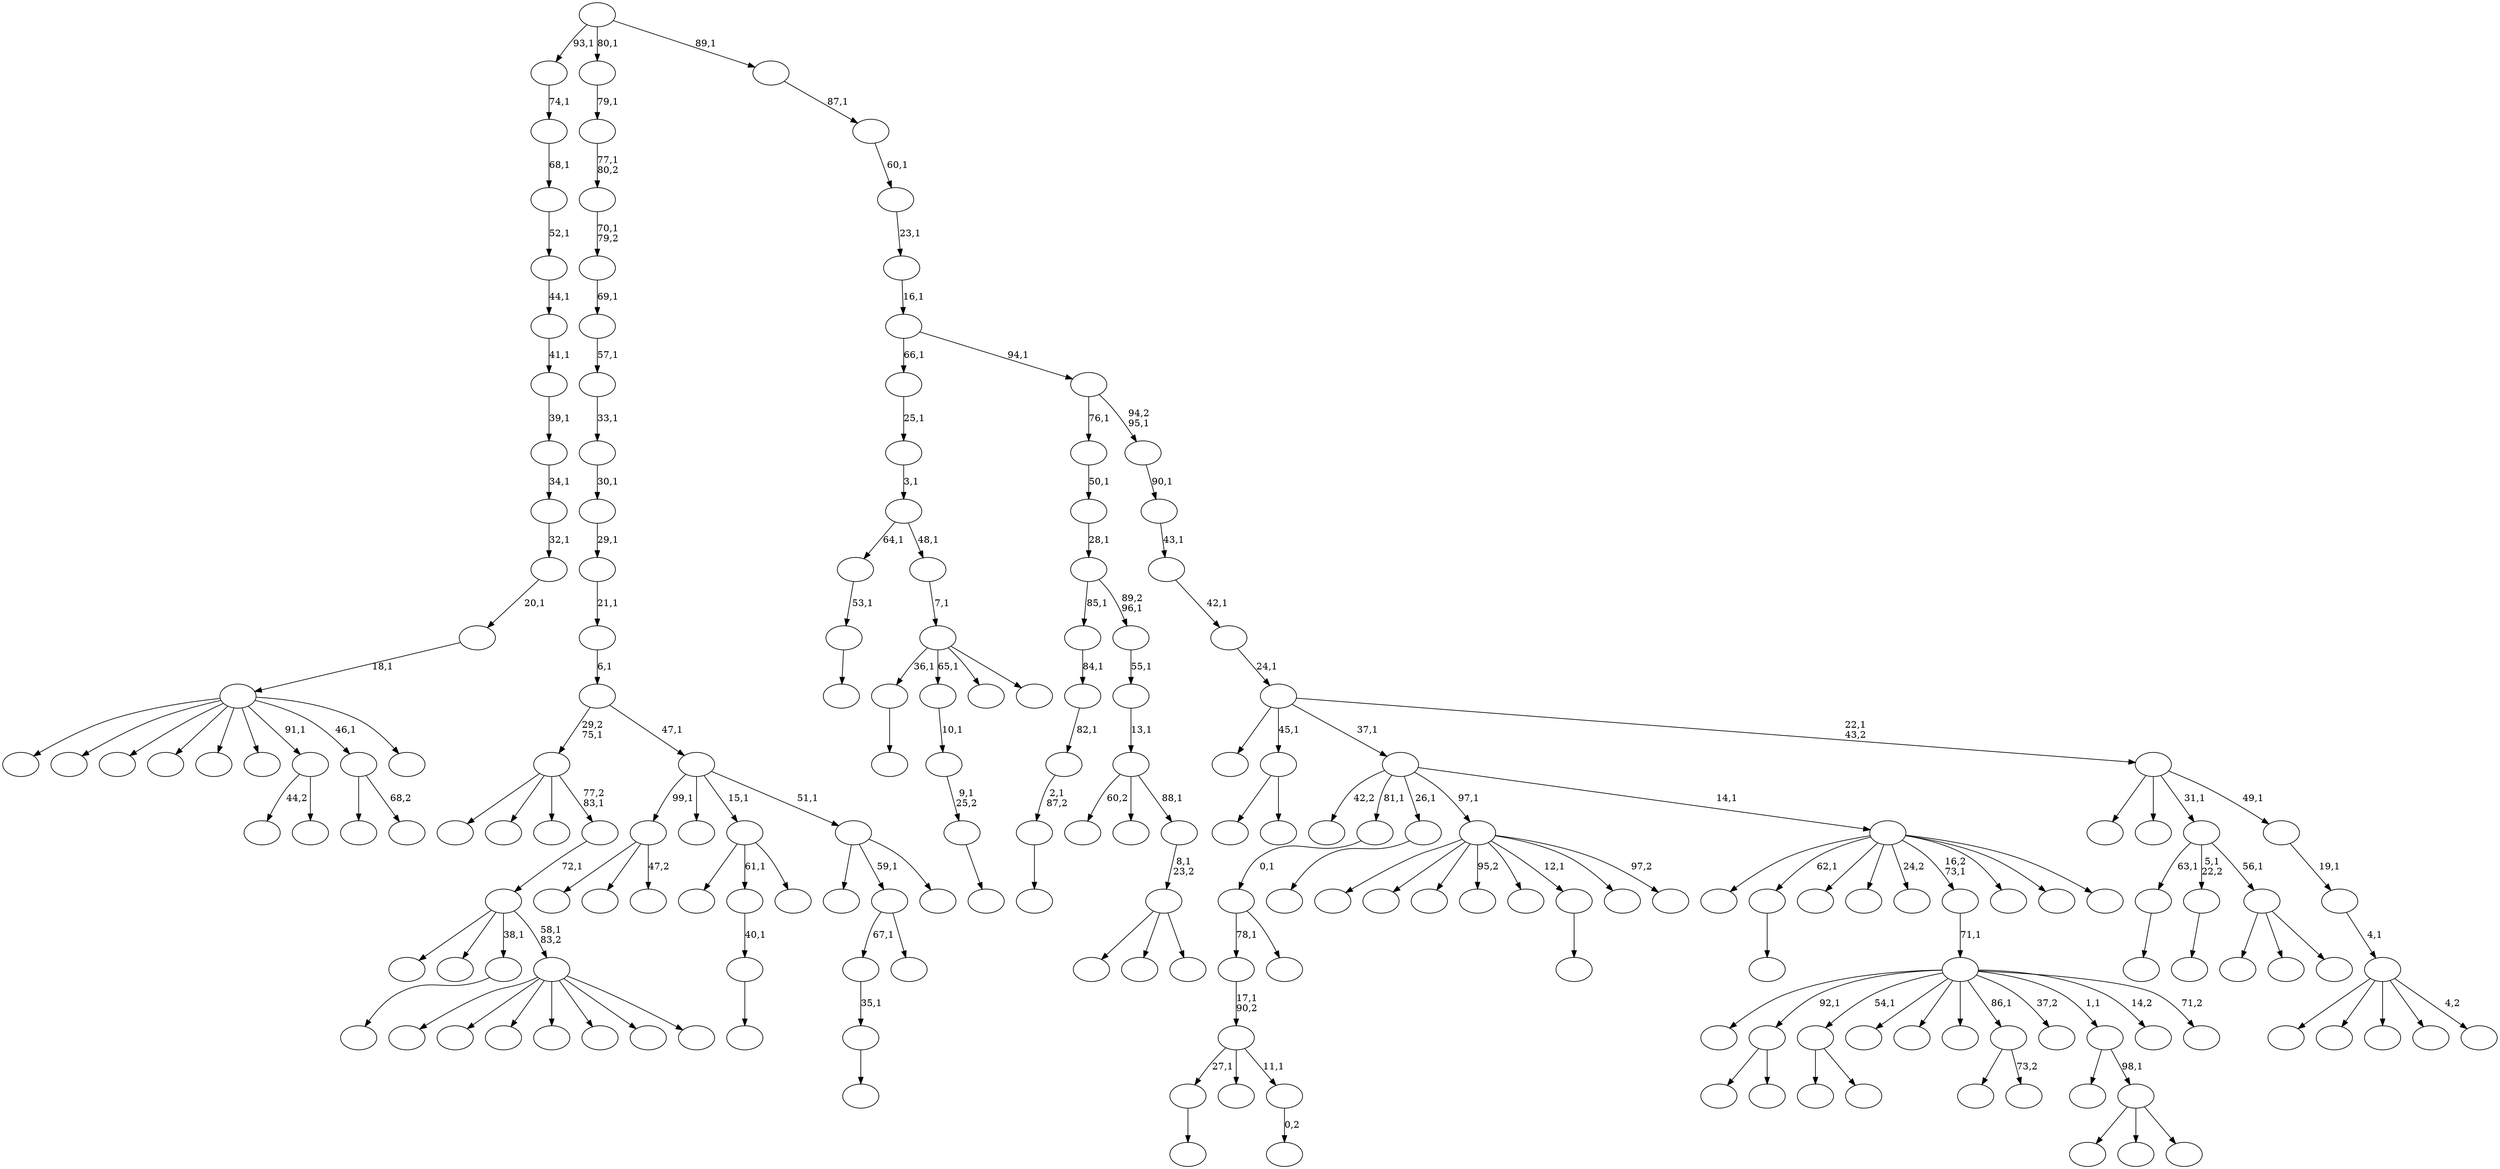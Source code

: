 digraph T {
	200 [label=""]
	199 [label=""]
	198 [label=""]
	197 [label=""]
	196 [label=""]
	195 [label=""]
	194 [label=""]
	193 [label=""]
	192 [label=""]
	191 [label=""]
	190 [label=""]
	189 [label=""]
	188 [label=""]
	187 [label=""]
	186 [label=""]
	185 [label=""]
	184 [label=""]
	183 [label=""]
	182 [label=""]
	181 [label=""]
	180 [label=""]
	179 [label=""]
	178 [label=""]
	177 [label=""]
	176 [label=""]
	175 [label=""]
	174 [label=""]
	173 [label=""]
	172 [label=""]
	171 [label=""]
	170 [label=""]
	169 [label=""]
	168 [label=""]
	167 [label=""]
	166 [label=""]
	165 [label=""]
	164 [label=""]
	163 [label=""]
	162 [label=""]
	161 [label=""]
	160 [label=""]
	159 [label=""]
	158 [label=""]
	157 [label=""]
	156 [label=""]
	155 [label=""]
	154 [label=""]
	153 [label=""]
	152 [label=""]
	151 [label=""]
	150 [label=""]
	149 [label=""]
	148 [label=""]
	147 [label=""]
	146 [label=""]
	145 [label=""]
	144 [label=""]
	143 [label=""]
	142 [label=""]
	141 [label=""]
	140 [label=""]
	139 [label=""]
	138 [label=""]
	137 [label=""]
	136 [label=""]
	135 [label=""]
	134 [label=""]
	133 [label=""]
	132 [label=""]
	131 [label=""]
	130 [label=""]
	129 [label=""]
	128 [label=""]
	127 [label=""]
	126 [label=""]
	125 [label=""]
	124 [label=""]
	123 [label=""]
	122 [label=""]
	121 [label=""]
	120 [label=""]
	119 [label=""]
	118 [label=""]
	117 [label=""]
	116 [label=""]
	115 [label=""]
	114 [label=""]
	113 [label=""]
	112 [label=""]
	111 [label=""]
	110 [label=""]
	109 [label=""]
	108 [label=""]
	107 [label=""]
	106 [label=""]
	105 [label=""]
	104 [label=""]
	103 [label=""]
	102 [label=""]
	101 [label=""]
	100 [label=""]
	99 [label=""]
	98 [label=""]
	97 [label=""]
	96 [label=""]
	95 [label=""]
	94 [label=""]
	93 [label=""]
	92 [label=""]
	91 [label=""]
	90 [label=""]
	89 [label=""]
	88 [label=""]
	87 [label=""]
	86 [label=""]
	85 [label=""]
	84 [label=""]
	83 [label=""]
	82 [label=""]
	81 [label=""]
	80 [label=""]
	79 [label=""]
	78 [label=""]
	77 [label=""]
	76 [label=""]
	75 [label=""]
	74 [label=""]
	73 [label=""]
	72 [label=""]
	71 [label=""]
	70 [label=""]
	69 [label=""]
	68 [label=""]
	67 [label=""]
	66 [label=""]
	65 [label=""]
	64 [label=""]
	63 [label=""]
	62 [label=""]
	61 [label=""]
	60 [label=""]
	59 [label=""]
	58 [label=""]
	57 [label=""]
	56 [label=""]
	55 [label=""]
	54 [label=""]
	53 [label=""]
	52 [label=""]
	51 [label=""]
	50 [label=""]
	49 [label=""]
	48 [label=""]
	47 [label=""]
	46 [label=""]
	45 [label=""]
	44 [label=""]
	43 [label=""]
	42 [label=""]
	41 [label=""]
	40 [label=""]
	39 [label=""]
	38 [label=""]
	37 [label=""]
	36 [label=""]
	35 [label=""]
	34 [label=""]
	33 [label=""]
	32 [label=""]
	31 [label=""]
	30 [label=""]
	29 [label=""]
	28 [label=""]
	27 [label=""]
	26 [label=""]
	25 [label=""]
	24 [label=""]
	23 [label=""]
	22 [label=""]
	21 [label=""]
	20 [label=""]
	19 [label=""]
	18 [label=""]
	17 [label=""]
	16 [label=""]
	15 [label=""]
	14 [label=""]
	13 [label=""]
	12 [label=""]
	11 [label=""]
	10 [label=""]
	9 [label=""]
	8 [label=""]
	7 [label=""]
	6 [label=""]
	5 [label=""]
	4 [label=""]
	3 [label=""]
	2 [label=""]
	1 [label=""]
	0 [label=""]
	195 -> 196 [label=""]
	188 -> 189 [label=""]
	187 -> 188 [label="35,1"]
	181 -> 182 [label="0,2"]
	180 -> 195 [label="27,1"]
	180 -> 184 [label=""]
	180 -> 181 [label="11,1"]
	179 -> 180 [label="17,1\n90,2"]
	171 -> 172 [label=""]
	170 -> 171 [label="2,1\n87,2"]
	169 -> 170 [label="82,1"]
	168 -> 169 [label="84,1"]
	166 -> 167 [label=""]
	163 -> 164 [label=""]
	162 -> 163 [label="9,1\n25,2"]
	161 -> 162 [label="10,1"]
	158 -> 190 [label=""]
	158 -> 159 [label=""]
	155 -> 156 [label=""]
	149 -> 177 [label=""]
	149 -> 150 [label=""]
	142 -> 143 [label=""]
	134 -> 135 [label=""]
	131 -> 186 [label=""]
	131 -> 132 [label="73,2"]
	129 -> 187 [label="67,1"]
	129 -> 130 [label=""]
	126 -> 127 [label=""]
	125 -> 126 [label="53,1"]
	122 -> 123 [label=""]
	121 -> 122 [label="40,1"]
	113 -> 174 [label=""]
	113 -> 153 [label=""]
	113 -> 114 [label="47,2"]
	110 -> 179 [label="78,1"]
	110 -> 111 [label=""]
	109 -> 110 [label="0,1"]
	99 -> 100 [label=""]
	97 -> 166 [label="36,1"]
	97 -> 161 [label="65,1"]
	97 -> 140 [label=""]
	97 -> 98 [label=""]
	96 -> 97 [label="7,1"]
	95 -> 125 [label="64,1"]
	95 -> 96 [label="48,1"]
	94 -> 95 [label="3,1"]
	93 -> 94 [label="25,1"]
	90 -> 91 [label=""]
	87 -> 147 [label="44,2"]
	87 -> 88 [label=""]
	85 -> 124 [label=""]
	85 -> 121 [label="61,1"]
	85 -> 86 [label=""]
	79 -> 80 [label=""]
	77 -> 160 [label=""]
	77 -> 78 [label=""]
	75 -> 154 [label=""]
	75 -> 151 [label=""]
	75 -> 133 [label=""]
	75 -> 116 [label=""]
	75 -> 112 [label=""]
	75 -> 83 [label=""]
	75 -> 76 [label=""]
	74 -> 176 [label=""]
	74 -> 145 [label=""]
	74 -> 79 [label="38,1"]
	74 -> 75 [label="58,1\n83,2"]
	73 -> 74 [label="72,1"]
	72 -> 193 [label=""]
	72 -> 138 [label=""]
	72 -> 118 [label=""]
	72 -> 73 [label="77,2\n83,1"]
	70 -> 197 [label=""]
	70 -> 105 [label=""]
	70 -> 71 [label=""]
	69 -> 82 [label=""]
	69 -> 70 [label="98,1"]
	66 -> 115 [label=""]
	66 -> 103 [label=""]
	66 -> 67 [label=""]
	65 -> 142 [label="63,1"]
	65 -> 134 [label="5,1\n22,2"]
	65 -> 66 [label="56,1"]
	63 -> 200 [label=""]
	63 -> 194 [label=""]
	63 -> 185 [label=""]
	63 -> 175 [label="95,2"]
	63 -> 107 [label=""]
	63 -> 90 [label="12,1"]
	63 -> 68 [label=""]
	63 -> 64 [label="97,2"]
	60 -> 191 [label=""]
	60 -> 158 [label="92,1"]
	60 -> 149 [label="54,1"]
	60 -> 146 [label=""]
	60 -> 141 [label=""]
	60 -> 137 [label=""]
	60 -> 131 [label="86,1"]
	60 -> 102 [label="37,2"]
	60 -> 69 [label="1,1"]
	60 -> 62 [label="14,2"]
	60 -> 61 [label="71,2"]
	59 -> 60 [label="71,1"]
	56 -> 178 [label=""]
	56 -> 57 [label="68,2"]
	53 -> 157 [label=""]
	53 -> 155 [label="62,1"]
	53 -> 139 [label=""]
	53 -> 104 [label=""]
	53 -> 84 [label="24,2"]
	53 -> 59 [label="16,2\n73,1"]
	53 -> 58 [label=""]
	53 -> 55 [label=""]
	53 -> 54 [label=""]
	52 -> 128 [label="42,2"]
	52 -> 109 [label="81,1"]
	52 -> 99 [label="26,1"]
	52 -> 63 [label="97,1"]
	52 -> 53 [label="14,1"]
	50 -> 165 [label=""]
	50 -> 144 [label=""]
	50 -> 51 [label=""]
	49 -> 50 [label="8,1\n23,2"]
	48 -> 136 [label="60,2"]
	48 -> 108 [label=""]
	48 -> 49 [label="88,1"]
	47 -> 48 [label="13,1"]
	46 -> 47 [label="55,1"]
	45 -> 168 [label="85,1"]
	45 -> 46 [label="89,2\n96,1"]
	44 -> 45 [label="28,1"]
	43 -> 44 [label="50,1"]
	41 -> 198 [label=""]
	41 -> 183 [label=""]
	41 -> 173 [label=""]
	41 -> 120 [label=""]
	41 -> 119 [label=""]
	41 -> 117 [label=""]
	41 -> 87 [label="91,1"]
	41 -> 56 [label="46,1"]
	41 -> 42 [label=""]
	40 -> 41 [label="18,1"]
	39 -> 40 [label="20,1"]
	38 -> 39 [label="32,1"]
	37 -> 38 [label="34,1"]
	36 -> 37 [label="39,1"]
	35 -> 36 [label="41,1"]
	34 -> 35 [label="44,1"]
	33 -> 34 [label="52,1"]
	32 -> 33 [label="68,1"]
	31 -> 32 [label="74,1"]
	29 -> 148 [label=""]
	29 -> 129 [label="59,1"]
	29 -> 30 [label=""]
	28 -> 113 [label="99,1"]
	28 -> 101 [label=""]
	28 -> 85 [label="15,1"]
	28 -> 29 [label="51,1"]
	27 -> 72 [label="29,2\n75,1"]
	27 -> 28 [label="47,1"]
	26 -> 27 [label="6,1"]
	25 -> 26 [label="21,1"]
	24 -> 25 [label="29,1"]
	23 -> 24 [label="30,1"]
	22 -> 23 [label="33,1"]
	21 -> 22 [label="57,1"]
	20 -> 21 [label="69,1"]
	19 -> 20 [label="70,1\n79,2"]
	18 -> 19 [label="77,1\n80,2"]
	17 -> 18 [label="79,1"]
	15 -> 199 [label=""]
	15 -> 192 [label=""]
	15 -> 152 [label=""]
	15 -> 106 [label=""]
	15 -> 16 [label="4,2"]
	14 -> 15 [label="4,1"]
	13 -> 14 [label="19,1"]
	12 -> 92 [label=""]
	12 -> 81 [label=""]
	12 -> 65 [label="31,1"]
	12 -> 13 [label="49,1"]
	11 -> 89 [label=""]
	11 -> 77 [label="45,1"]
	11 -> 52 [label="37,1"]
	11 -> 12 [label="22,1\n43,2"]
	10 -> 11 [label="24,1"]
	9 -> 10 [label="42,1"]
	8 -> 9 [label="43,1"]
	7 -> 8 [label="90,1"]
	6 -> 43 [label="76,1"]
	6 -> 7 [label="94,2\n95,1"]
	5 -> 93 [label="66,1"]
	5 -> 6 [label="94,1"]
	4 -> 5 [label="16,1"]
	3 -> 4 [label="23,1"]
	2 -> 3 [label="60,1"]
	1 -> 2 [label="87,1"]
	0 -> 31 [label="93,1"]
	0 -> 17 [label="80,1"]
	0 -> 1 [label="89,1"]
}
